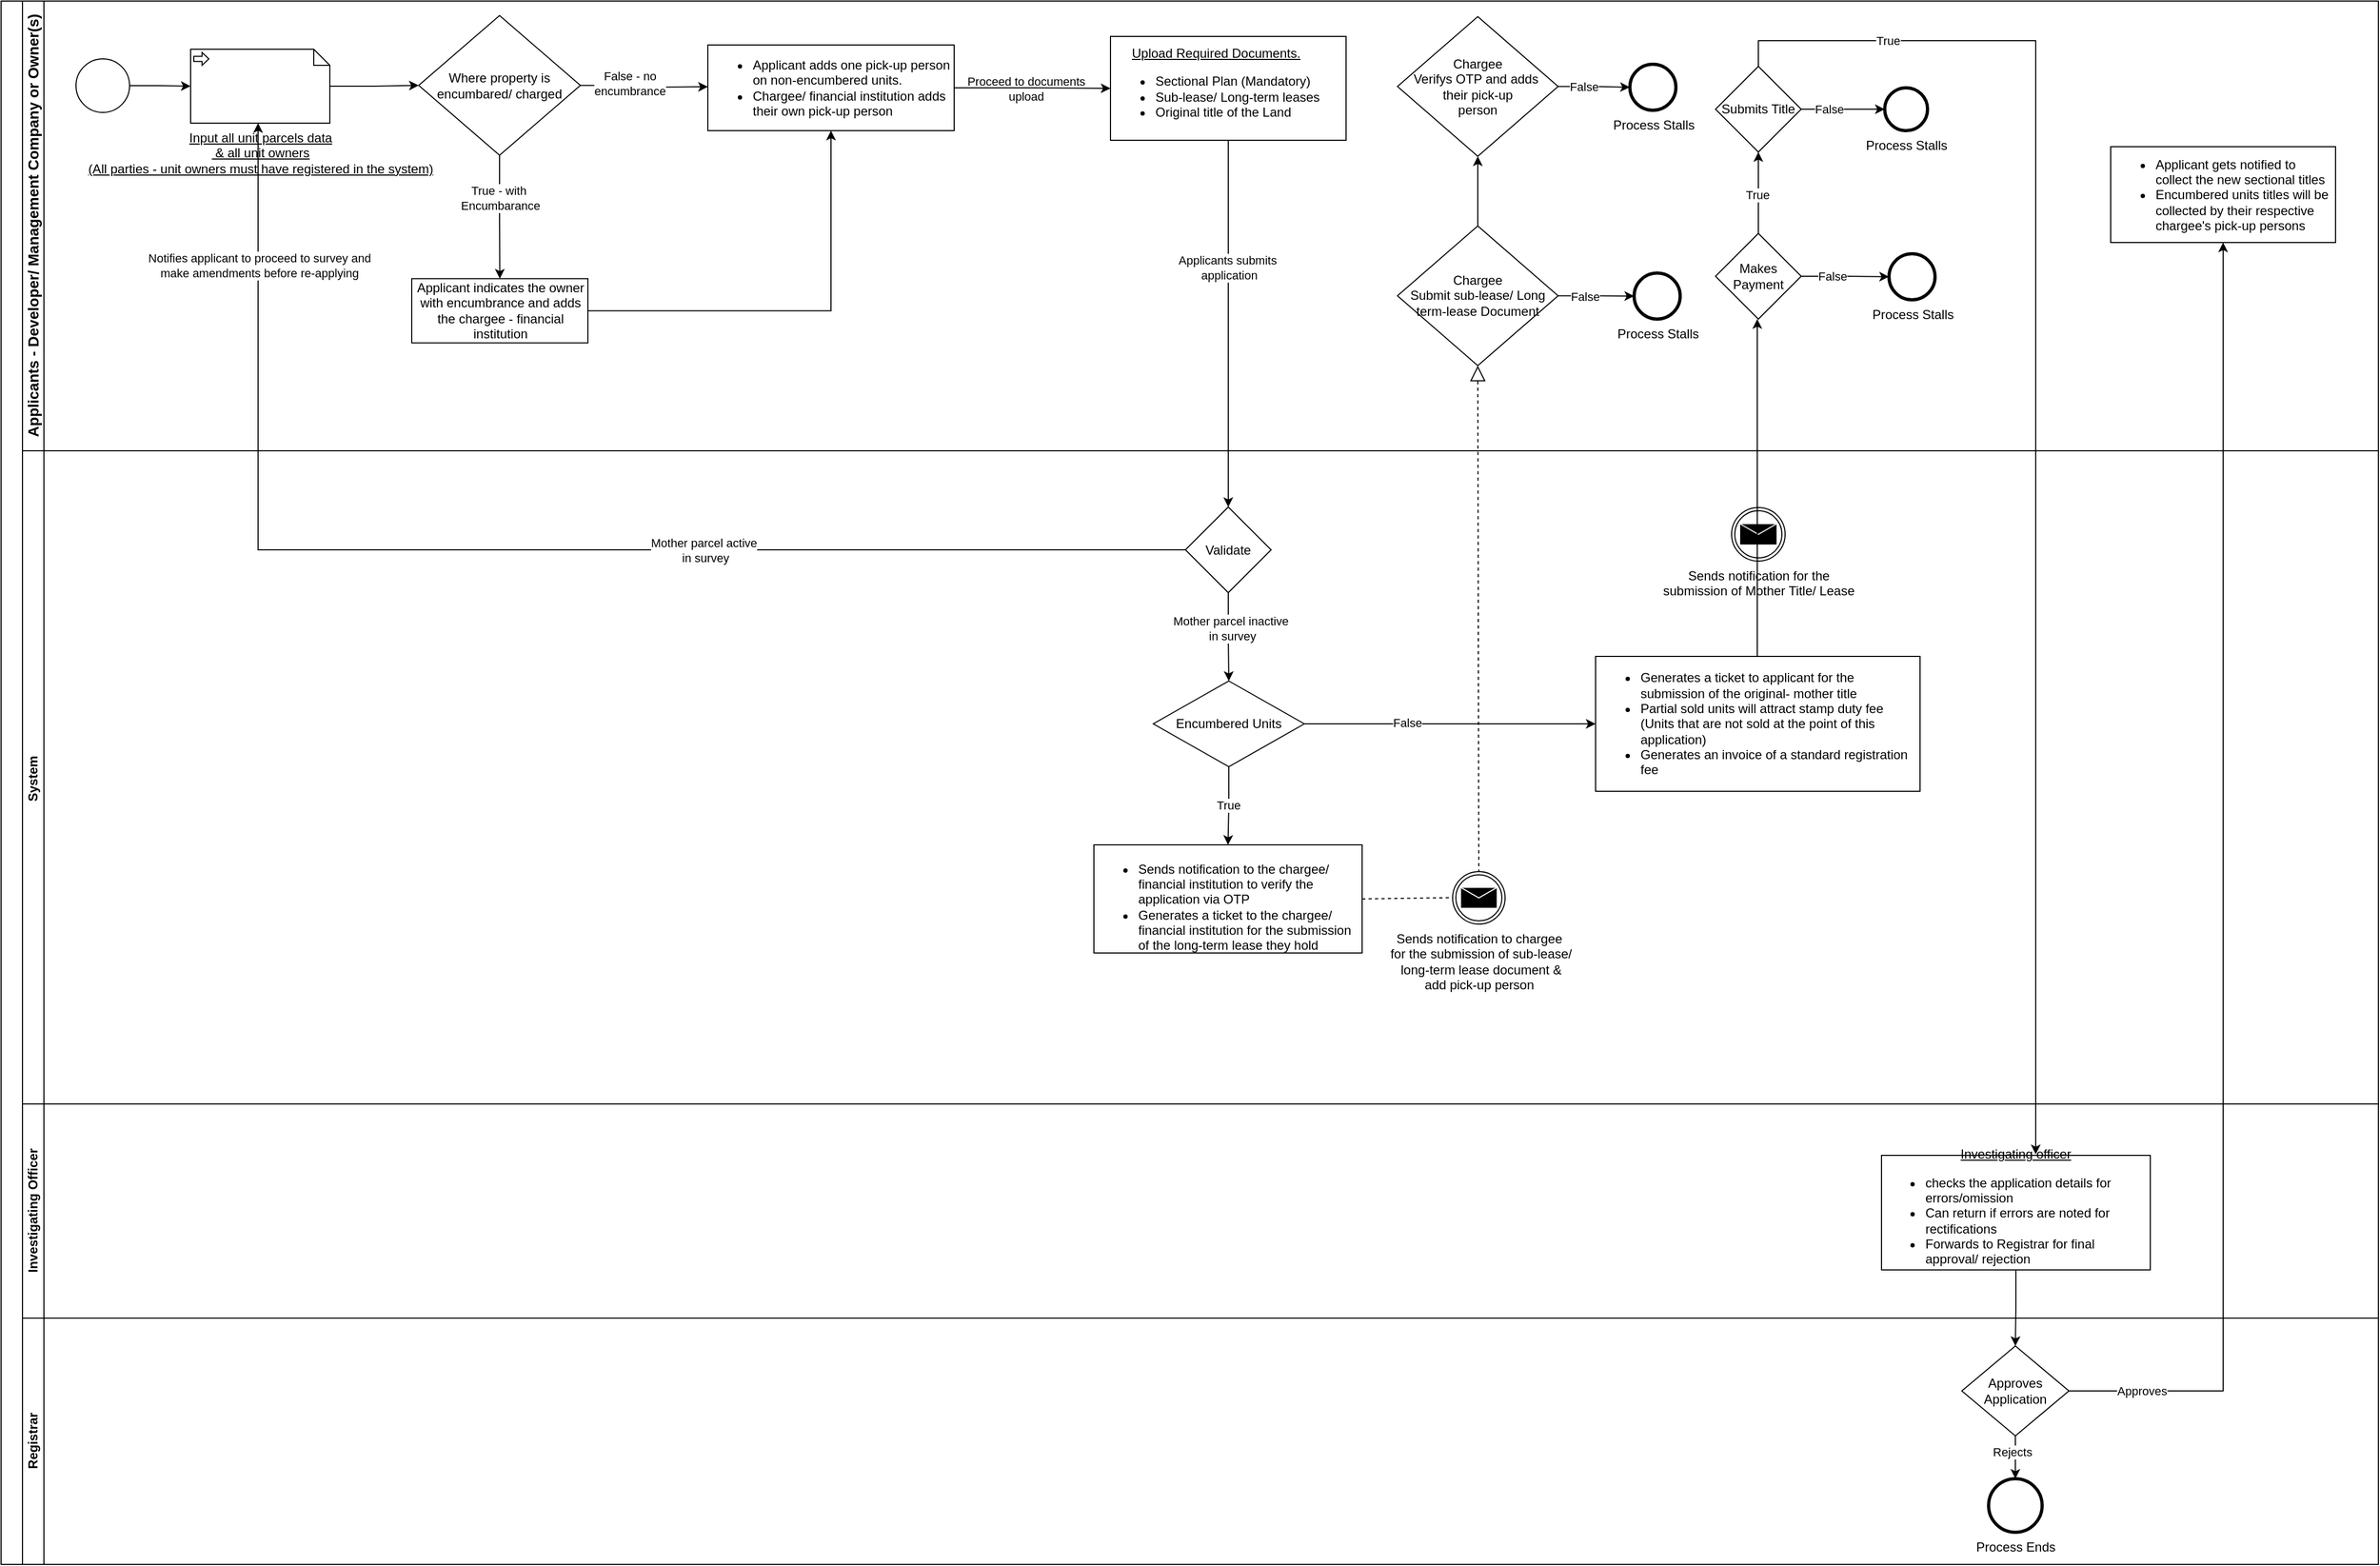 <mxfile version="22.0.7" type="github">
  <diagram name="Page-1" id="BnFFy7sRCsdllHE7iU50">
    <mxGraphModel dx="1434" dy="1962" grid="1" gridSize="10" guides="1" tooltips="1" connect="1" arrows="1" fold="1" page="1" pageScale="1" pageWidth="850" pageHeight="1100" math="0" shadow="0">
      <root>
        <mxCell id="0" />
        <mxCell id="1" parent="0" />
        <mxCell id="u4M3DTdua2qcdFATZTpG-1" value="" style="swimlane;html=1;childLayout=stackLayout;resizeParent=1;resizeParentMax=0;horizontal=0;startSize=20;horizontalStack=0;whiteSpace=wrap;" vertex="1" parent="1">
          <mxGeometry x="20" y="-27" width="2220" height="1460" as="geometry" />
        </mxCell>
        <mxCell id="u4M3DTdua2qcdFATZTpG-2" value="&lt;font style=&quot;font-size: 14px;&quot;&gt;Applicants - Developer/ Management Company or Owner(s)&lt;/font&gt;" style="swimlane;html=1;startSize=20;horizontal=0;" vertex="1" parent="u4M3DTdua2qcdFATZTpG-1">
          <mxGeometry x="20" width="2200" height="420" as="geometry" />
        </mxCell>
        <mxCell id="u4M3DTdua2qcdFATZTpG-3" value="" style="edgeStyle=orthogonalEdgeStyle;rounded=0;orthogonalLoop=1;jettySize=auto;html=1;entryX=0;entryY=0.5;entryDx=0;entryDy=0;entryPerimeter=0;" edge="1" parent="u4M3DTdua2qcdFATZTpG-2" source="u4M3DTdua2qcdFATZTpG-4" target="u4M3DTdua2qcdFATZTpG-7">
          <mxGeometry relative="1" as="geometry">
            <mxPoint x="160" y="55" as="targetPoint" />
          </mxGeometry>
        </mxCell>
        <mxCell id="u4M3DTdua2qcdFATZTpG-4" value="" style="points=[[0.145,0.145,0],[0.5,0,0],[0.855,0.145,0],[1,0.5,0],[0.855,0.855,0],[0.5,1,0],[0.145,0.855,0],[0,0.5,0]];shape=mxgraph.bpmn.event;html=1;verticalLabelPosition=bottom;labelBackgroundColor=#ffffff;verticalAlign=top;align=center;perimeter=ellipsePerimeter;outlineConnect=0;aspect=fixed;outline=standard;symbol=general;" vertex="1" parent="u4M3DTdua2qcdFATZTpG-2">
          <mxGeometry x="50" y="54" width="50" height="50" as="geometry" />
        </mxCell>
        <mxCell id="u4M3DTdua2qcdFATZTpG-5" value="&lt;div style=&quot;text-align: center;&quot;&gt;&lt;span style=&quot;background-color: initial;&quot;&gt;&lt;u&gt;Upload Required Documents.&lt;/u&gt;&lt;/span&gt;&lt;/div&gt;&lt;div style=&quot;&quot;&gt;&lt;ul&gt;&lt;li&gt;Sectional Plan (Mandatory)&lt;/li&gt;&lt;li&gt;Sub-lease/ Long-term leases&lt;/li&gt;&lt;li&gt;Original title of the Land&lt;/li&gt;&lt;/ul&gt;&lt;/div&gt;" style="whiteSpace=wrap;html=1;align=left;" vertex="1" parent="u4M3DTdua2qcdFATZTpG-2">
          <mxGeometry x="1016" y="33" width="220" height="97" as="geometry" />
        </mxCell>
        <mxCell id="u4M3DTdua2qcdFATZTpG-6" value="" style="edgeStyle=orthogonalEdgeStyle;rounded=0;orthogonalLoop=1;jettySize=auto;html=1;entryX=0;entryY=0.5;entryDx=0;entryDy=0;" edge="1" parent="u4M3DTdua2qcdFATZTpG-2" source="u4M3DTdua2qcdFATZTpG-7" target="u4M3DTdua2qcdFATZTpG-67">
          <mxGeometry relative="1" as="geometry">
            <mxPoint x="422" y="80" as="targetPoint" />
          </mxGeometry>
        </mxCell>
        <mxCell id="u4M3DTdua2qcdFATZTpG-7" value="&lt;u&gt;Input all unit parcels data&lt;br&gt;&amp;nbsp;&amp;amp; all unit owners &lt;br&gt;(All parties - unit owners must have registered in the system)&lt;br&gt;&lt;/u&gt;" style="shape=mxgraph.bpmn.data;labelPosition=center;verticalLabelPosition=bottom;align=center;verticalAlign=top;size=15;html=1;bpmnTransferType=input;" vertex="1" parent="u4M3DTdua2qcdFATZTpG-2">
          <mxGeometry x="157" y="45" width="130" height="69" as="geometry" />
        </mxCell>
        <mxCell id="u4M3DTdua2qcdFATZTpG-10" value="Process Stalls" style="points=[[0.145,0.145,0],[0.5,0,0],[0.855,0.145,0],[1,0.5,0],[0.855,0.855,0],[0.5,1,0],[0.145,0.855,0],[0,0.5,0]];shape=mxgraph.bpmn.event;html=1;verticalLabelPosition=bottom;labelBackgroundColor=#ffffff;verticalAlign=top;align=center;perimeter=ellipsePerimeter;outlineConnect=0;aspect=fixed;outline=end;symbol=terminate2;" vertex="1" parent="u4M3DTdua2qcdFATZTpG-2">
          <mxGeometry x="1739" y="81" width="40" height="40" as="geometry" />
        </mxCell>
        <mxCell id="u4M3DTdua2qcdFATZTpG-11" value="Process Stalls" style="points=[[0.145,0.145,0],[0.5,0,0],[0.855,0.145,0],[1,0.5,0],[0.855,0.855,0],[0.5,1,0],[0.145,0.855,0],[0,0.5,0]];shape=mxgraph.bpmn.event;html=1;verticalLabelPosition=bottom;labelBackgroundColor=#ffffff;verticalAlign=top;align=center;perimeter=ellipsePerimeter;outlineConnect=0;aspect=fixed;outline=end;symbol=terminate2;" vertex="1" parent="u4M3DTdua2qcdFATZTpG-2">
          <mxGeometry x="1743" y="236" width="43" height="43" as="geometry" />
        </mxCell>
        <mxCell id="u4M3DTdua2qcdFATZTpG-112" value="" style="edgeStyle=orthogonalEdgeStyle;rounded=0;orthogonalLoop=1;jettySize=auto;html=1;" edge="1" parent="u4M3DTdua2qcdFATZTpG-2" source="u4M3DTdua2qcdFATZTpG-21" target="u4M3DTdua2qcdFATZTpG-10">
          <mxGeometry relative="1" as="geometry" />
        </mxCell>
        <mxCell id="u4M3DTdua2qcdFATZTpG-113" value="False" style="edgeLabel;html=1;align=center;verticalAlign=middle;resizable=0;points=[];" vertex="1" connectable="0" parent="u4M3DTdua2qcdFATZTpG-112">
          <mxGeometry x="-0.333" relative="1" as="geometry">
            <mxPoint as="offset" />
          </mxGeometry>
        </mxCell>
        <mxCell id="u4M3DTdua2qcdFATZTpG-21" value="Submits Title" style="rhombus;whiteSpace=wrap;html=1;align=center;" vertex="1" parent="u4M3DTdua2qcdFATZTpG-2">
          <mxGeometry x="1581" y="61" width="80" height="80" as="geometry" />
        </mxCell>
        <mxCell id="u4M3DTdua2qcdFATZTpG-24" value="&lt;ul&gt;&lt;li&gt;Applicant gets notified to collect the new sectional titles&lt;/li&gt;&lt;li&gt;Encumbered units titles will be collected by their respective chargee&#39;s pick-up persons&amp;nbsp;&lt;/li&gt;&lt;/ul&gt;" style="whiteSpace=wrap;html=1;align=left;" vertex="1" parent="u4M3DTdua2qcdFATZTpG-2">
          <mxGeometry x="1950" y="136" width="210" height="89.5" as="geometry" />
        </mxCell>
        <mxCell id="u4M3DTdua2qcdFATZTpG-69" value="" style="edgeStyle=orthogonalEdgeStyle;rounded=0;orthogonalLoop=1;jettySize=auto;html=1;" edge="1" parent="u4M3DTdua2qcdFATZTpG-2" source="u4M3DTdua2qcdFATZTpG-67">
          <mxGeometry relative="1" as="geometry">
            <mxPoint x="640" y="80" as="targetPoint" />
          </mxGeometry>
        </mxCell>
        <mxCell id="u4M3DTdua2qcdFATZTpG-70" value="False - no &lt;br&gt;encumbrance" style="edgeLabel;html=1;align=center;verticalAlign=middle;resizable=0;points=[];" vertex="1" connectable="0" parent="u4M3DTdua2qcdFATZTpG-69">
          <mxGeometry x="-0.245" y="2" relative="1" as="geometry">
            <mxPoint as="offset" />
          </mxGeometry>
        </mxCell>
        <mxCell id="u4M3DTdua2qcdFATZTpG-72" value="" style="edgeStyle=orthogonalEdgeStyle;rounded=0;orthogonalLoop=1;jettySize=auto;html=1;" edge="1" parent="u4M3DTdua2qcdFATZTpG-2" source="u4M3DTdua2qcdFATZTpG-67" target="u4M3DTdua2qcdFATZTpG-71">
          <mxGeometry relative="1" as="geometry" />
        </mxCell>
        <mxCell id="u4M3DTdua2qcdFATZTpG-73" value="True - with&amp;nbsp;&lt;br&gt;Encumbarance" style="edgeLabel;html=1;align=center;verticalAlign=middle;resizable=0;points=[];" vertex="1" connectable="0" parent="u4M3DTdua2qcdFATZTpG-72">
          <mxGeometry x="-0.306" relative="1" as="geometry">
            <mxPoint as="offset" />
          </mxGeometry>
        </mxCell>
        <mxCell id="u4M3DTdua2qcdFATZTpG-67" value="Where property is encumbared/ charged" style="rhombus;whiteSpace=wrap;html=1;align=center;" vertex="1" parent="u4M3DTdua2qcdFATZTpG-2">
          <mxGeometry x="370" y="13.5" width="151" height="130.5" as="geometry" />
        </mxCell>
        <mxCell id="u4M3DTdua2qcdFATZTpG-75" value="" style="edgeStyle=orthogonalEdgeStyle;rounded=0;orthogonalLoop=1;jettySize=auto;html=1;entryX=0.5;entryY=1;entryDx=0;entryDy=0;" edge="1" parent="u4M3DTdua2qcdFATZTpG-2" source="u4M3DTdua2qcdFATZTpG-71" target="u4M3DTdua2qcdFATZTpG-85">
          <mxGeometry relative="1" as="geometry">
            <mxPoint x="713" y="227" as="targetPoint" />
          </mxGeometry>
        </mxCell>
        <mxCell id="u4M3DTdua2qcdFATZTpG-76" value="Proceed to documents&lt;br&gt;upload" style="edgeLabel;html=1;align=center;verticalAlign=middle;resizable=0;points=[];" vertex="1" connectable="0" parent="u4M3DTdua2qcdFATZTpG-75">
          <mxGeometry x="-0.682" y="-1" relative="1" as="geometry">
            <mxPoint x="346" y="-209" as="offset" />
          </mxGeometry>
        </mxCell>
        <mxCell id="u4M3DTdua2qcdFATZTpG-71" value="Applicant indicates the owner with encumbrance and adds the chargee - financial institution" style="whiteSpace=wrap;html=1;" vertex="1" parent="u4M3DTdua2qcdFATZTpG-2">
          <mxGeometry x="363.5" y="259.25" width="164.5" height="60" as="geometry" />
        </mxCell>
        <mxCell id="u4M3DTdua2qcdFATZTpG-88" value="" style="edgeStyle=orthogonalEdgeStyle;rounded=0;orthogonalLoop=1;jettySize=auto;html=1;entryX=0;entryY=0.5;entryDx=0;entryDy=0;" edge="1" parent="u4M3DTdua2qcdFATZTpG-2" source="u4M3DTdua2qcdFATZTpG-85" target="u4M3DTdua2qcdFATZTpG-5">
          <mxGeometry relative="1" as="geometry">
            <mxPoint x="1005" y="81" as="targetPoint" />
          </mxGeometry>
        </mxCell>
        <mxCell id="u4M3DTdua2qcdFATZTpG-85" value="&lt;ul&gt;&lt;li&gt;Applicant adds one pick-up person on non-encumbered units.&lt;/li&gt;&lt;li&gt;Chargee/ financial institution adds their own pick-up person&lt;/li&gt;&lt;/ul&gt;" style="whiteSpace=wrap;html=1;align=left;" vertex="1" parent="u4M3DTdua2qcdFATZTpG-2">
          <mxGeometry x="640" y="41" width="230" height="80" as="geometry" />
        </mxCell>
        <mxCell id="u4M3DTdua2qcdFATZTpG-95" value="Chargee&lt;br&gt;Verifys OTP and adds&amp;nbsp;&lt;br&gt;their pick-up&lt;br&gt;person" style="rhombus;whiteSpace=wrap;html=1;" vertex="1" parent="u4M3DTdua2qcdFATZTpG-2">
          <mxGeometry x="1284" y="14.5" width="150" height="130.5" as="geometry" />
        </mxCell>
        <mxCell id="u4M3DTdua2qcdFATZTpG-26" value="System&amp;nbsp;" style="swimlane;html=1;startSize=20;horizontal=0;" vertex="1" parent="u4M3DTdua2qcdFATZTpG-1">
          <mxGeometry x="20" y="420" width="2200" height="610" as="geometry" />
        </mxCell>
        <mxCell id="u4M3DTdua2qcdFATZTpG-27" value="Validate" style="rhombus;whiteSpace=wrap;html=1;align=center;" vertex="1" parent="u4M3DTdua2qcdFATZTpG-26">
          <mxGeometry x="1086" y="52.5" width="80" height="80" as="geometry" />
        </mxCell>
        <mxCell id="u4M3DTdua2qcdFATZTpG-28" value="&lt;ul&gt;&lt;li&gt;Generates a ticket to applicant for the submission of the original- mother title&lt;/li&gt;&lt;li&gt;Partial sold units will attract stamp duty fee (Units that are not sold at the point of this application)&lt;/li&gt;&lt;li&gt;Generates an invoice of a standard registration fee&lt;/li&gt;&lt;/ul&gt;" style="whiteSpace=wrap;html=1;align=left;" vertex="1" parent="u4M3DTdua2qcdFATZTpG-26">
          <mxGeometry x="1469" y="192" width="303" height="126" as="geometry" />
        </mxCell>
        <mxCell id="u4M3DTdua2qcdFATZTpG-29" value="" style="edgeStyle=orthogonalEdgeStyle;rounded=0;orthogonalLoop=1;jettySize=auto;html=1;entryX=0.5;entryY=0;entryDx=0;entryDy=0;" edge="1" parent="u4M3DTdua2qcdFATZTpG-26" source="u4M3DTdua2qcdFATZTpG-27" target="u4M3DTdua2qcdFATZTpG-20">
          <mxGeometry relative="1" as="geometry">
            <mxPoint x="949" y="197" as="targetPoint" />
          </mxGeometry>
        </mxCell>
        <mxCell id="u4M3DTdua2qcdFATZTpG-30" value="True" style="edgeLabel;html=1;align=center;verticalAlign=middle;resizable=0;points=[];" vertex="1" connectable="0" parent="u4M3DTdua2qcdFATZTpG-29">
          <mxGeometry x="-0.298" y="1" relative="1" as="geometry">
            <mxPoint as="offset" />
          </mxGeometry>
        </mxCell>
        <mxCell id="u4M3DTdua2qcdFATZTpG-77" value="Mother parcel inactive&lt;br style=&quot;border-color: var(--border-color);&quot;&gt;&amp;nbsp;in survey" style="edgeLabel;html=1;align=center;verticalAlign=middle;resizable=0;points=[];" vertex="1" connectable="0" parent="u4M3DTdua2qcdFATZTpG-29">
          <mxGeometry x="-0.212" y="2" relative="1" as="geometry">
            <mxPoint y="1" as="offset" />
          </mxGeometry>
        </mxCell>
        <mxCell id="u4M3DTdua2qcdFATZTpG-31" value="Sends notification for the&lt;br&gt;submission of Mother Title/ Lease" style="points=[[0.145,0.145,0],[0.5,0,0],[0.855,0.145,0],[1,0.5,0],[0.855,0.855,0],[0.5,1,0],[0.145,0.855,0],[0,0.5,0]];shape=mxgraph.bpmn.event;html=1;verticalLabelPosition=bottom;labelBackgroundColor=#ffffff;verticalAlign=top;align=center;perimeter=ellipsePerimeter;outlineConnect=0;aspect=fixed;outline=throwing;symbol=message;" vertex="1" parent="u4M3DTdua2qcdFATZTpG-26">
          <mxGeometry x="1596" y="53" width="50" height="50" as="geometry" />
        </mxCell>
        <mxCell id="u4M3DTdua2qcdFATZTpG-80" value="" style="edgeStyle=orthogonalEdgeStyle;rounded=0;orthogonalLoop=1;jettySize=auto;html=1;" edge="1" parent="u4M3DTdua2qcdFATZTpG-26" source="u4M3DTdua2qcdFATZTpG-20" target="u4M3DTdua2qcdFATZTpG-28">
          <mxGeometry relative="1" as="geometry" />
        </mxCell>
        <mxCell id="u4M3DTdua2qcdFATZTpG-81" value="False" style="edgeLabel;html=1;align=center;verticalAlign=middle;resizable=0;points=[];" vertex="1" connectable="0" parent="u4M3DTdua2qcdFATZTpG-80">
          <mxGeometry x="-0.294" y="1" relative="1" as="geometry">
            <mxPoint as="offset" />
          </mxGeometry>
        </mxCell>
        <mxCell id="u4M3DTdua2qcdFATZTpG-83" value="" style="edgeStyle=orthogonalEdgeStyle;rounded=0;orthogonalLoop=1;jettySize=auto;html=1;" edge="1" parent="u4M3DTdua2qcdFATZTpG-26" source="u4M3DTdua2qcdFATZTpG-20" target="u4M3DTdua2qcdFATZTpG-82">
          <mxGeometry relative="1" as="geometry" />
        </mxCell>
        <mxCell id="u4M3DTdua2qcdFATZTpG-84" value="True" style="edgeLabel;html=1;align=center;verticalAlign=middle;resizable=0;points=[];" vertex="1" connectable="0" parent="u4M3DTdua2qcdFATZTpG-83">
          <mxGeometry x="-0.041" y="-1" relative="1" as="geometry">
            <mxPoint as="offset" />
          </mxGeometry>
        </mxCell>
        <mxCell id="u4M3DTdua2qcdFATZTpG-20" value="Encumbered Units" style="rhombus;whiteSpace=wrap;html=1;" vertex="1" parent="u4M3DTdua2qcdFATZTpG-26">
          <mxGeometry x="1056" y="215" width="141" height="80" as="geometry" />
        </mxCell>
        <mxCell id="u4M3DTdua2qcdFATZTpG-82" value="&lt;br&gt;&lt;ul style=&quot;border-color: var(--border-color); text-align: left;&quot;&gt;&lt;li style=&quot;border-color: var(--border-color);&quot;&gt;Sends notification to the chargee/ financial institution to verify the application via OTP&lt;/li&gt;&lt;li style=&quot;border-color: var(--border-color);&quot;&gt;Generates a ticket to the chargee/ financial institution for the submission of the long-term lease they hold&lt;/li&gt;&lt;/ul&gt;" style="whiteSpace=wrap;html=1;" vertex="1" parent="u4M3DTdua2qcdFATZTpG-26">
          <mxGeometry x="1000.5" y="368" width="250.5" height="101" as="geometry" />
        </mxCell>
        <mxCell id="u4M3DTdua2qcdFATZTpG-90" value="Chargee&lt;br&gt;Submit sub-lease/ Long term-lease Document" style="rhombus;whiteSpace=wrap;html=1;" vertex="1" parent="u4M3DTdua2qcdFATZTpG-26">
          <mxGeometry x="1284" y="-210" width="150" height="130.5" as="geometry" />
        </mxCell>
        <mxCell id="u4M3DTdua2qcdFATZTpG-93" value="" style="endArrow=block;dashed=1;endFill=0;endSize=12;html=1;rounded=0;exitX=1;exitY=0.5;exitDx=0;exitDy=0;entryX=0.5;entryY=1;entryDx=0;entryDy=0;" edge="1" parent="u4M3DTdua2qcdFATZTpG-26" source="u4M3DTdua2qcdFATZTpG-82" target="u4M3DTdua2qcdFATZTpG-90">
          <mxGeometry width="160" relative="1" as="geometry">
            <mxPoint x="1220" y="107" as="sourcePoint" />
            <mxPoint x="1380" y="107" as="targetPoint" />
            <Array as="points">
              <mxPoint x="1360" y="417" />
            </Array>
          </mxGeometry>
        </mxCell>
        <mxCell id="u4M3DTdua2qcdFATZTpG-39" value="Investigating Officer" style="swimlane;html=1;startSize=20;horizontal=0;" vertex="1" parent="u4M3DTdua2qcdFATZTpG-1">
          <mxGeometry x="20" y="1030" width="2200" height="200" as="geometry" />
        </mxCell>
        <mxCell id="u4M3DTdua2qcdFATZTpG-40" value="&lt;u&gt;Investigating officer &lt;/u&gt;&lt;br&gt;&lt;ul&gt;&lt;li style=&quot;text-align: left;&quot;&gt;checks the application details for errors/omission&lt;/li&gt;&lt;li style=&quot;text-align: left;&quot;&gt;Can return if errors are noted for rectifications&lt;/li&gt;&lt;li style=&quot;text-align: left;&quot;&gt;Forwards to Registrar for final approval/ rejection&lt;/li&gt;&lt;/ul&gt;" style="whiteSpace=wrap;html=1;" vertex="1" parent="u4M3DTdua2qcdFATZTpG-39">
          <mxGeometry x="1736" y="48" width="251" height="107" as="geometry" />
        </mxCell>
        <mxCell id="u4M3DTdua2qcdFATZTpG-41" value="Registrar" style="swimlane;html=1;startSize=20;horizontal=0;" vertex="1" parent="u4M3DTdua2qcdFATZTpG-1">
          <mxGeometry x="20" y="1230" width="2200" height="230" as="geometry" />
        </mxCell>
        <mxCell id="u4M3DTdua2qcdFATZTpG-43" value="Process Ends" style="points=[[0.145,0.145,0],[0.5,0,0],[0.855,0.145,0],[1,0.5,0],[0.855,0.855,0],[0.5,1,0],[0.145,0.855,0],[0,0.5,0]];shape=mxgraph.bpmn.event;html=1;verticalLabelPosition=bottom;labelBackgroundColor=#ffffff;verticalAlign=top;align=center;perimeter=ellipsePerimeter;outlineConnect=0;aspect=fixed;outline=end;symbol=terminate2;" vertex="1" parent="u4M3DTdua2qcdFATZTpG-41">
          <mxGeometry x="1836" y="150" width="50" height="50" as="geometry" />
        </mxCell>
        <mxCell id="u4M3DTdua2qcdFATZTpG-46" value="" style="edgeStyle=orthogonalEdgeStyle;rounded=0;orthogonalLoop=1;jettySize=auto;html=1;exitX=0.5;exitY=1;exitDx=0;exitDy=0;" edge="1" parent="u4M3DTdua2qcdFATZTpG-41" source="u4M3DTdua2qcdFATZTpG-48" target="u4M3DTdua2qcdFATZTpG-43">
          <mxGeometry relative="1" as="geometry" />
        </mxCell>
        <mxCell id="u4M3DTdua2qcdFATZTpG-47" value="Rejects" style="edgeLabel;html=1;align=center;verticalAlign=middle;resizable=0;points=[];" vertex="1" connectable="0" parent="u4M3DTdua2qcdFATZTpG-46">
          <mxGeometry x="-0.286" y="-3" relative="1" as="geometry">
            <mxPoint as="offset" />
          </mxGeometry>
        </mxCell>
        <mxCell id="u4M3DTdua2qcdFATZTpG-48" value="Approves Application" style="rhombus;whiteSpace=wrap;html=1;" vertex="1" parent="u4M3DTdua2qcdFATZTpG-41">
          <mxGeometry x="1811" y="26" width="100" height="84" as="geometry" />
        </mxCell>
        <mxCell id="u4M3DTdua2qcdFATZTpG-49" value="" style="edgeStyle=orthogonalEdgeStyle;rounded=0;orthogonalLoop=1;jettySize=auto;html=1;entryX=0.5;entryY=0;entryDx=0;entryDy=0;" edge="1" parent="u4M3DTdua2qcdFATZTpG-1" source="u4M3DTdua2qcdFATZTpG-40" target="u4M3DTdua2qcdFATZTpG-48">
          <mxGeometry relative="1" as="geometry">
            <mxPoint x="1881" y="1097" as="targetPoint" />
          </mxGeometry>
        </mxCell>
        <mxCell id="u4M3DTdua2qcdFATZTpG-65" value="" style="edgeStyle=orthogonalEdgeStyle;rounded=0;orthogonalLoop=1;jettySize=auto;html=1;entryX=0.5;entryY=0;entryDx=0;entryDy=0;" edge="1" parent="u4M3DTdua2qcdFATZTpG-1" source="u4M3DTdua2qcdFATZTpG-5" target="u4M3DTdua2qcdFATZTpG-27">
          <mxGeometry relative="1" as="geometry">
            <mxPoint x="1299" y="226.5" as="targetPoint" />
          </mxGeometry>
        </mxCell>
        <mxCell id="u4M3DTdua2qcdFATZTpG-66" value="Applicants submits&lt;br&gt;&amp;nbsp;application" style="edgeLabel;html=1;align=center;verticalAlign=middle;resizable=0;points=[];" vertex="1" connectable="0" parent="u4M3DTdua2qcdFATZTpG-65">
          <mxGeometry x="-0.304" y="-1" relative="1" as="geometry">
            <mxPoint as="offset" />
          </mxGeometry>
        </mxCell>
        <mxCell id="u4M3DTdua2qcdFATZTpG-12" value="" style="edgeStyle=orthogonalEdgeStyle;rounded=0;orthogonalLoop=1;jettySize=auto;html=1;exitX=0;exitY=0.5;exitDx=0;exitDy=0;" edge="1" parent="u4M3DTdua2qcdFATZTpG-1" source="u4M3DTdua2qcdFATZTpG-27" target="u4M3DTdua2qcdFATZTpG-7">
          <mxGeometry relative="1" as="geometry">
            <mxPoint x="240" y="187" as="targetPoint" />
            <Array as="points">
              <mxPoint x="240" y="513" />
            </Array>
            <mxPoint x="452" y="474.5" as="sourcePoint" />
          </mxGeometry>
        </mxCell>
        <mxCell id="u4M3DTdua2qcdFATZTpG-13" value="Mother parcel active&lt;br&gt;&amp;nbsp;in survey" style="edgeLabel;html=1;align=center;verticalAlign=middle;resizable=0;points=[];" vertex="1" connectable="0" parent="u4M3DTdua2qcdFATZTpG-12">
          <mxGeometry x="-0.617" y="-1" relative="1" as="geometry">
            <mxPoint x="-208" y="1" as="offset" />
          </mxGeometry>
        </mxCell>
        <mxCell id="u4M3DTdua2qcdFATZTpG-14" value="Notifies applicant to proceed to survey and &lt;br&gt;make amendments before re-applying" style="edgeLabel;html=1;align=center;verticalAlign=middle;resizable=0;points=[];" vertex="1" connectable="0" parent="u4M3DTdua2qcdFATZTpG-12">
          <mxGeometry x="0.206" relative="1" as="geometry">
            <mxPoint x="-103" y="-266" as="offset" />
          </mxGeometry>
        </mxCell>
        <mxCell id="u4M3DTdua2qcdFATZTpG-96" value="" style="edgeStyle=orthogonalEdgeStyle;rounded=0;orthogonalLoop=1;jettySize=auto;html=1;" edge="1" parent="u4M3DTdua2qcdFATZTpG-1" source="u4M3DTdua2qcdFATZTpG-90" target="u4M3DTdua2qcdFATZTpG-95">
          <mxGeometry relative="1" as="geometry" />
        </mxCell>
        <mxCell id="u4M3DTdua2qcdFATZTpG-100" value="" style="edgeStyle=orthogonalEdgeStyle;rounded=0;orthogonalLoop=1;jettySize=auto;html=1;" edge="1" parent="u4M3DTdua2qcdFATZTpG-1" source="u4M3DTdua2qcdFATZTpG-28">
          <mxGeometry relative="1" as="geometry">
            <mxPoint x="1640" y="297" as="targetPoint" />
          </mxGeometry>
        </mxCell>
        <mxCell id="u4M3DTdua2qcdFATZTpG-116" value="" style="edgeStyle=orthogonalEdgeStyle;rounded=0;orthogonalLoop=1;jettySize=auto;html=1;" edge="1" parent="u4M3DTdua2qcdFATZTpG-1" source="u4M3DTdua2qcdFATZTpG-21">
          <mxGeometry relative="1" as="geometry">
            <mxPoint x="1900" y="1077" as="targetPoint" />
            <Array as="points">
              <mxPoint x="1641" y="37" />
              <mxPoint x="1900" y="37" />
            </Array>
          </mxGeometry>
        </mxCell>
        <mxCell id="u4M3DTdua2qcdFATZTpG-117" value="True" style="edgeLabel;html=1;align=center;verticalAlign=middle;resizable=0;points=[];" vertex="1" connectable="0" parent="u4M3DTdua2qcdFATZTpG-116">
          <mxGeometry x="-0.781" relative="1" as="geometry">
            <mxPoint as="offset" />
          </mxGeometry>
        </mxCell>
        <mxCell id="u4M3DTdua2qcdFATZTpG-44" value="" style="edgeStyle=orthogonalEdgeStyle;rounded=0;orthogonalLoop=1;jettySize=auto;html=1;exitX=1;exitY=0.5;exitDx=0;exitDy=0;entryX=0.5;entryY=1;entryDx=0;entryDy=0;" edge="1" parent="u4M3DTdua2qcdFATZTpG-1" target="u4M3DTdua2qcdFATZTpG-24">
          <mxGeometry relative="1" as="geometry">
            <mxPoint x="1930" y="1298" as="sourcePoint" />
            <mxPoint x="2084.5" y="227" as="targetPoint" />
            <Array as="points">
              <mxPoint x="2075" y="1298" />
            </Array>
          </mxGeometry>
        </mxCell>
        <mxCell id="u4M3DTdua2qcdFATZTpG-45" value="Approves" style="edgeLabel;html=1;align=center;verticalAlign=middle;resizable=0;points=[];" vertex="1" connectable="0" parent="u4M3DTdua2qcdFATZTpG-44">
          <mxGeometry x="-0.216" y="-1" relative="1" as="geometry">
            <mxPoint x="-77" y="332" as="offset" />
          </mxGeometry>
        </mxCell>
        <mxCell id="u4M3DTdua2qcdFATZTpG-101" value="" style="edgeStyle=orthogonalEdgeStyle;rounded=0;orthogonalLoop=1;jettySize=auto;html=1;" edge="1" parent="1" source="u4M3DTdua2qcdFATZTpG-78" target="u4M3DTdua2qcdFATZTpG-21">
          <mxGeometry relative="1" as="geometry" />
        </mxCell>
        <mxCell id="u4M3DTdua2qcdFATZTpG-103" value="True" style="edgeLabel;html=1;align=center;verticalAlign=middle;resizable=0;points=[];" vertex="1" connectable="0" parent="u4M3DTdua2qcdFATZTpG-101">
          <mxGeometry x="-0.053" y="1" relative="1" as="geometry">
            <mxPoint as="offset" />
          </mxGeometry>
        </mxCell>
        <mxCell id="u4M3DTdua2qcdFATZTpG-102" value="" style="edgeStyle=orthogonalEdgeStyle;rounded=0;orthogonalLoop=1;jettySize=auto;html=1;" edge="1" parent="1" source="u4M3DTdua2qcdFATZTpG-78" target="u4M3DTdua2qcdFATZTpG-11">
          <mxGeometry relative="1" as="geometry" />
        </mxCell>
        <mxCell id="u4M3DTdua2qcdFATZTpG-104" value="False" style="edgeLabel;html=1;align=center;verticalAlign=middle;resizable=0;points=[];" vertex="1" connectable="0" parent="u4M3DTdua2qcdFATZTpG-102">
          <mxGeometry x="-0.303" relative="1" as="geometry">
            <mxPoint as="offset" />
          </mxGeometry>
        </mxCell>
        <mxCell id="u4M3DTdua2qcdFATZTpG-78" value="Makes Payment" style="rhombus;whiteSpace=wrap;html=1;" vertex="1" parent="1">
          <mxGeometry x="1621" y="190" width="80" height="80" as="geometry" />
        </mxCell>
        <mxCell id="u4M3DTdua2qcdFATZTpG-97" value="Sends notification to chargee&lt;br&gt;&amp;nbsp;for the submission of sub-lease/&lt;br&gt;&amp;nbsp;long-term lease document &amp;amp;&lt;br&gt;add pick-up person" style="points=[[0.145,0.145,0],[0.5,0,0],[0.855,0.145,0],[1,0.5,0],[0.855,0.855,0],[0.5,1,0],[0.145,0.855,0],[0,0.5,0]];shape=mxgraph.bpmn.event;html=1;verticalLabelPosition=bottom;labelBackgroundColor=#ffffff;verticalAlign=top;align=center;perimeter=ellipsePerimeter;outlineConnect=0;aspect=fixed;outline=throwing;symbol=message;" vertex="1" parent="1">
          <mxGeometry x="1375.5" y="786" width="49" height="49" as="geometry" />
        </mxCell>
        <mxCell id="u4M3DTdua2qcdFATZTpG-105" value="Process Stalls" style="points=[[0.145,0.145,0],[0.5,0,0],[0.855,0.145,0],[1,0.5,0],[0.855,0.855,0],[0.5,1,0],[0.145,0.855,0],[0,0.5,0]];shape=mxgraph.bpmn.event;html=1;verticalLabelPosition=bottom;labelBackgroundColor=#ffffff;verticalAlign=top;align=center;perimeter=ellipsePerimeter;outlineConnect=0;aspect=fixed;outline=end;symbol=terminate2;" vertex="1" parent="1">
          <mxGeometry x="1545" y="227" width="43" height="43" as="geometry" />
        </mxCell>
        <mxCell id="u4M3DTdua2qcdFATZTpG-106" value="" style="edgeStyle=orthogonalEdgeStyle;rounded=0;orthogonalLoop=1;jettySize=auto;html=1;exitX=1;exitY=0.5;exitDx=0;exitDy=0;" edge="1" parent="1" target="u4M3DTdua2qcdFATZTpG-105" source="u4M3DTdua2qcdFATZTpG-90">
          <mxGeometry relative="1" as="geometry">
            <mxPoint x="1470" y="248" as="sourcePoint" />
          </mxGeometry>
        </mxCell>
        <mxCell id="u4M3DTdua2qcdFATZTpG-107" value="False" style="edgeLabel;html=1;align=center;verticalAlign=middle;resizable=0;points=[];" vertex="1" connectable="0" parent="u4M3DTdua2qcdFATZTpG-106">
          <mxGeometry x="-0.303" relative="1" as="geometry">
            <mxPoint as="offset" />
          </mxGeometry>
        </mxCell>
        <mxCell id="u4M3DTdua2qcdFATZTpG-108" value="Process Stalls" style="points=[[0.145,0.145,0],[0.5,0,0],[0.855,0.145,0],[1,0.5,0],[0.855,0.855,0],[0.5,1,0],[0.145,0.855,0],[0,0.5,0]];shape=mxgraph.bpmn.event;html=1;verticalLabelPosition=bottom;labelBackgroundColor=#ffffff;verticalAlign=top;align=center;perimeter=ellipsePerimeter;outlineConnect=0;aspect=fixed;outline=end;symbol=terminate2;" vertex="1" parent="1">
          <mxGeometry x="1541" y="32" width="43" height="43" as="geometry" />
        </mxCell>
        <mxCell id="u4M3DTdua2qcdFATZTpG-109" value="" style="edgeStyle=orthogonalEdgeStyle;rounded=0;orthogonalLoop=1;jettySize=auto;html=1;exitX=1;exitY=0.5;exitDx=0;exitDy=0;" edge="1" parent="1" target="u4M3DTdua2qcdFATZTpG-108" source="u4M3DTdua2qcdFATZTpG-95">
          <mxGeometry relative="1" as="geometry">
            <mxPoint x="1470" y="53" as="sourcePoint" />
          </mxGeometry>
        </mxCell>
        <mxCell id="u4M3DTdua2qcdFATZTpG-110" value="False" style="edgeLabel;html=1;align=center;verticalAlign=middle;resizable=0;points=[];" vertex="1" connectable="0" parent="u4M3DTdua2qcdFATZTpG-109">
          <mxGeometry x="-0.303" relative="1" as="geometry">
            <mxPoint as="offset" />
          </mxGeometry>
        </mxCell>
      </root>
    </mxGraphModel>
  </diagram>
</mxfile>
